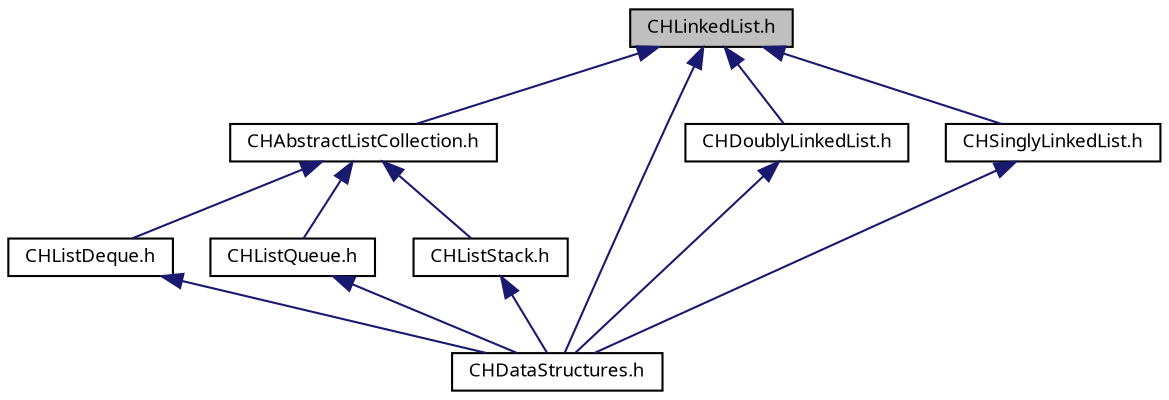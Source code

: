 digraph "CHLinkedList.h"
{
  bgcolor="transparent";
  edge [fontname="LucidaGrande",fontsize="9",labelfontname="LucidaGrande",labelfontsize="9"];
  node [fontname="LucidaGrande",fontsize="9",shape=record];
  Node1 [label="CHLinkedList.h",height=0.2,width=0.4,color="black", fillcolor="grey75", style="filled" fontcolor="black"];
  Node1 -> Node2 [dir="back",color="midnightblue",fontsize="9",style="solid",fontname="LucidaGrande"];
  Node2 [label="CHAbstractListCollection.h",height=0.2,width=0.4,color="black",URL="$_c_h_abstract_list_collection_8h.html",tooltip="An abstract class which implements common behaviors of list-based collections."];
  Node2 -> Node3 [dir="back",color="midnightblue",fontsize="9",style="solid",fontname="LucidaGrande"];
  Node3 [label="CHListDeque.h",height=0.2,width=0.4,color="black",URL="$_c_h_list_deque_8h.html",tooltip="A simple CHDeque implemented using a CHDoublyLinkedList."];
  Node3 -> Node4 [dir="back",color="midnightblue",fontsize="9",style="solid",fontname="LucidaGrande"];
  Node4 [label="CHDataStructures.h",height=0.2,width=0.4,color="black",URL="$_c_h_data_structures_8h.html",tooltip="An umbrella header which imports all the public header files for the framework."];
  Node2 -> Node5 [dir="back",color="midnightblue",fontsize="9",style="solid",fontname="LucidaGrande"];
  Node5 [label="CHListQueue.h",height=0.2,width=0.4,color="black",URL="$_c_h_list_queue_8h.html",tooltip="A simple CHQueue implemented using a CHSinglyLinkedList."];
  Node5 -> Node4 [dir="back",color="midnightblue",fontsize="9",style="solid",fontname="LucidaGrande"];
  Node2 -> Node6 [dir="back",color="midnightblue",fontsize="9",style="solid",fontname="LucidaGrande"];
  Node6 [label="CHListStack.h",height=0.2,width=0.4,color="black",URL="$_c_h_list_stack_8h.html",tooltip="A simple CHStack implemented using a CHSinglyLinkedList."];
  Node6 -> Node4 [dir="back",color="midnightblue",fontsize="9",style="solid",fontname="LucidaGrande"];
  Node1 -> Node4 [dir="back",color="midnightblue",fontsize="9",style="solid",fontname="LucidaGrande"];
  Node1 -> Node7 [dir="back",color="midnightblue",fontsize="9",style="solid",fontname="LucidaGrande"];
  Node7 [label="CHDoublyLinkedList.h",height=0.2,width=0.4,color="black",URL="$_c_h_doubly_linked_list_8h.html",tooltip="A standard doubly-linked list implementation with pointers to head and tail."];
  Node7 -> Node4 [dir="back",color="midnightblue",fontsize="9",style="solid",fontname="LucidaGrande"];
  Node1 -> Node8 [dir="back",color="midnightblue",fontsize="9",style="solid",fontname="LucidaGrande"];
  Node8 [label="CHSinglyLinkedList.h",height=0.2,width=0.4,color="black",URL="$_c_h_singly_linked_list_8h.html",tooltip="A standard singly-linked list implementation with pointers to head and tail."];
  Node8 -> Node4 [dir="back",color="midnightblue",fontsize="9",style="solid",fontname="LucidaGrande"];
}
